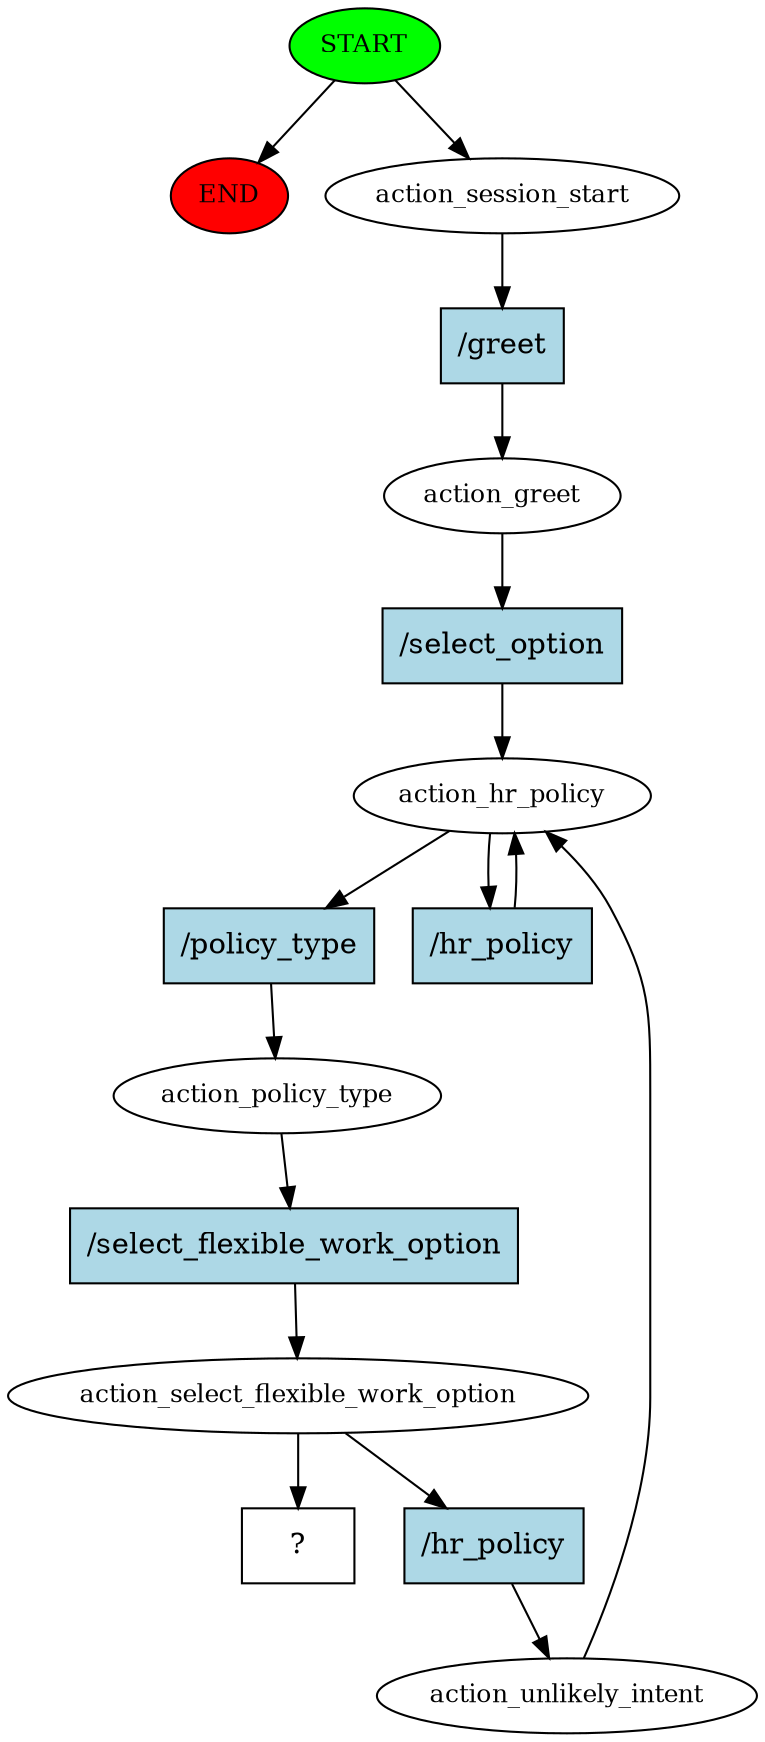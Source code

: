 digraph  {
0 [class="start active", fillcolor=green, fontsize=12, label=START, style=filled];
"-1" [class=end, fillcolor=red, fontsize=12, label=END, style=filled];
1 [class=active, fontsize=12, label=action_session_start];
2 [class=active, fontsize=12, label=action_greet];
3 [class=active, fontsize=12, label=action_hr_policy];
5 [class=active, fontsize=12, label=action_policy_type];
6 [class=active, fontsize=12, label=action_select_flexible_work_option];
7 [class=active, fontsize=12, label=action_unlikely_intent];
35 [class="intent dashed active", label="  ?  ", shape=rect];
36 [class="intent active", fillcolor=lightblue, label="/greet", shape=rect, style=filled];
37 [class="intent active", fillcolor=lightblue, label="/select_option", shape=rect, style=filled];
38 [class="intent active", fillcolor=lightblue, label="/policy_type", shape=rect, style=filled];
39 [class="intent active", fillcolor=lightblue, label="/hr_policy", shape=rect, style=filled];
40 [class="intent active", fillcolor=lightblue, label="/select_flexible_work_option", shape=rect, style=filled];
41 [class="intent active", fillcolor=lightblue, label="/hr_policy", shape=rect, style=filled];
0 -> "-1"  [class="", key=NONE, label=""];
0 -> 1  [class=active, key=NONE, label=""];
1 -> 36  [class=active, key=0];
2 -> 37  [class=active, key=0];
3 -> 38  [class=active, key=0];
3 -> 39  [class=active, key=0];
5 -> 40  [class=active, key=0];
6 -> 35  [class=active, key=NONE, label=""];
6 -> 41  [class=active, key=0];
7 -> 3  [class=active, key=NONE, label=""];
36 -> 2  [class=active, key=0];
37 -> 3  [class=active, key=0];
38 -> 5  [class=active, key=0];
39 -> 3  [class=active, key=0];
40 -> 6  [class=active, key=0];
41 -> 7  [class=active, key=0];
}
